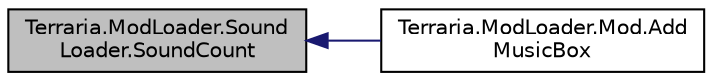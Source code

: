 digraph "Terraria.ModLoader.SoundLoader.SoundCount"
{
  edge [fontname="Helvetica",fontsize="10",labelfontname="Helvetica",labelfontsize="10"];
  node [fontname="Helvetica",fontsize="10",shape=record];
  rankdir="LR";
  Node11 [label="Terraria.ModLoader.Sound\lLoader.SoundCount",height=0.2,width=0.4,color="black", fillcolor="grey75", style="filled", fontcolor="black"];
  Node11 -> Node12 [dir="back",color="midnightblue",fontsize="10",style="solid",fontname="Helvetica"];
  Node12 [label="Terraria.ModLoader.Mod.Add\lMusicBox",height=0.2,width=0.4,color="black", fillcolor="white", style="filled",URL="$class_terraria_1_1_mod_loader_1_1_mod.html#a2c1e83b143448233295027694ef6ef3a",tooltip="Allows you to tie a music ID, and item ID, and a tile ID together to form a music box..."];
}
